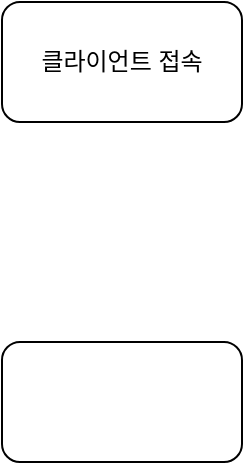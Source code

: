 <mxfile version="18.0.7" type="github">
  <diagram id="tiZp7kY6l-kCgfXyfn3u" name="페이지-1">
    <mxGraphModel dx="672" dy="668" grid="1" gridSize="10" guides="1" tooltips="1" connect="1" arrows="1" fold="1" page="1" pageScale="1" pageWidth="827" pageHeight="1169" math="0" shadow="0">
      <root>
        <mxCell id="0" />
        <mxCell id="1" parent="0" />
        <mxCell id="95wP2nRWjk6Kr8tTcx7V-1" value="클라이언트 접속" style="rounded=1;whiteSpace=wrap;html=1;" parent="1" vertex="1">
          <mxGeometry x="210" y="120" width="120" height="60" as="geometry" />
        </mxCell>
        <mxCell id="WrIIcGxCA3YQ0SeYJn1r-1" value="" style="rounded=1;whiteSpace=wrap;html=1;" parent="1" vertex="1">
          <mxGeometry x="210" y="290" width="120" height="60" as="geometry" />
        </mxCell>
      </root>
    </mxGraphModel>
  </diagram>
</mxfile>
